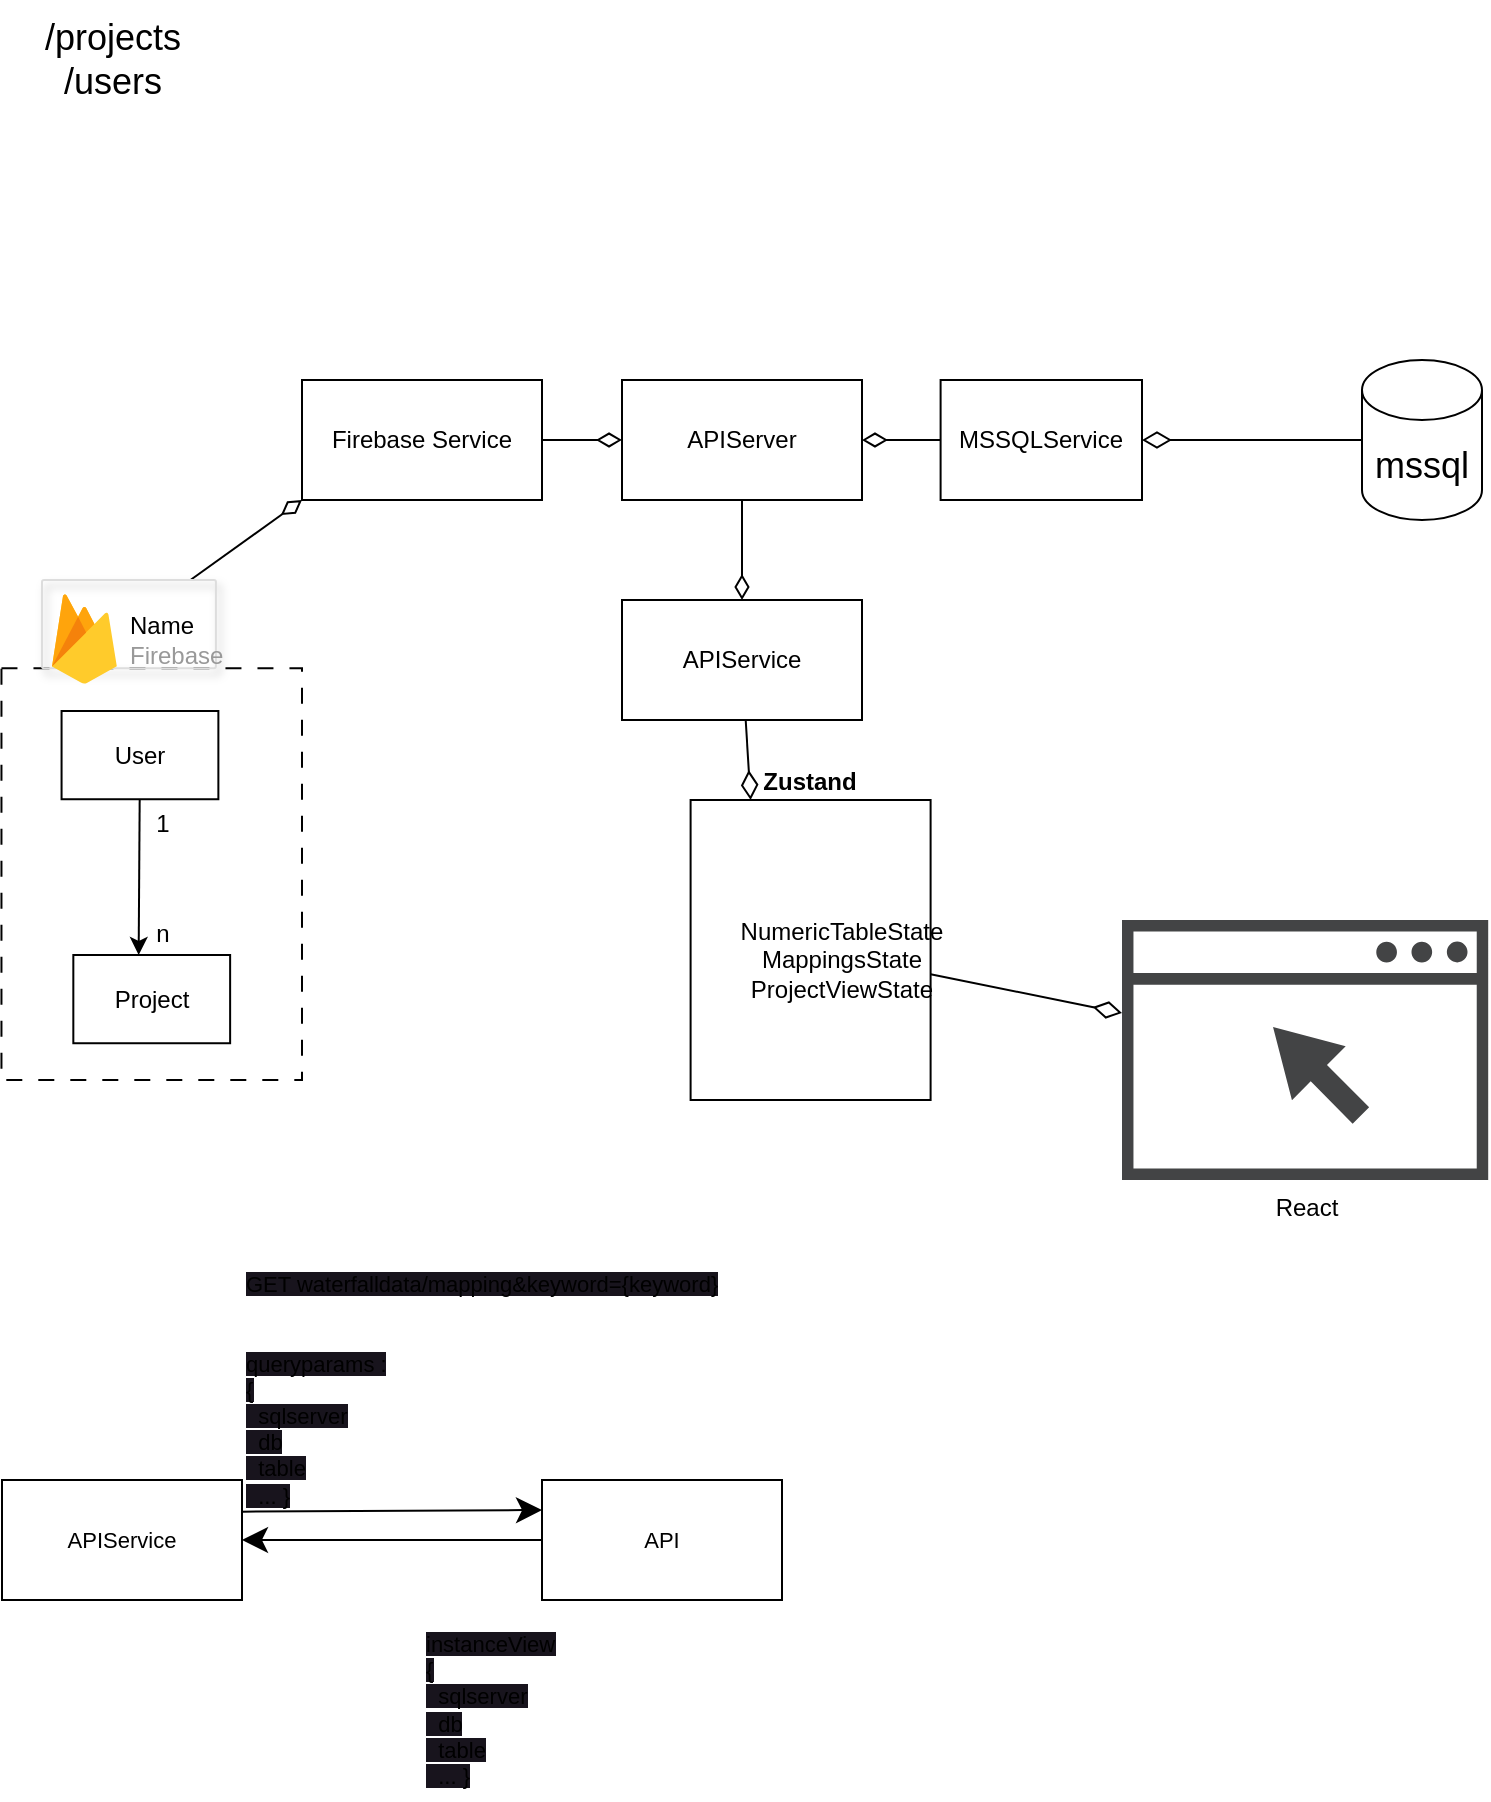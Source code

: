 <mxfile>
    <diagram id="D1mlLG5Sx-8I2V5R6X5T" name="Page-1">
        <mxGraphModel dx="979" dy="853" grid="1" gridSize="10" guides="1" tooltips="1" connect="1" arrows="1" fold="1" page="1" pageScale="1" pageWidth="850" pageHeight="1100" math="0" shadow="0">
            <root>
                <mxCell id="0"/>
                <mxCell id="1" parent="0"/>
                <mxCell id="31" value="/projects&lt;br style=&quot;font-size: 18px;&quot;&gt;/users" style="text;html=1;align=center;verticalAlign=middle;resizable=0;points=[];autosize=1;strokeColor=none;fillColor=none;fontSize=18;fontFamily=Helvetica;fontColor=default;" parent="1" vertex="1">
                    <mxGeometry x="100" y="10" width="90" height="60" as="geometry"/>
                </mxCell>
                <mxCell id="58" style="edgeStyle=none;html=1;entryX=1;entryY=0.5;entryDx=0;entryDy=0;fontFamily=Helvetica;fontSize=12;fontColor=default;endArrow=diamondThin;endFill=0;startSize=12;endSize=12;" parent="1" source="32" target="54" edge="1">
                    <mxGeometry relative="1" as="geometry"/>
                </mxCell>
                <mxCell id="32" value="mssql" style="shape=cylinder3;whiteSpace=wrap;html=1;boundedLbl=1;backgroundOutline=1;size=15;strokeColor=default;fontFamily=Helvetica;fontSize=18;fontColor=default;fillColor=none;" parent="1" vertex="1">
                    <mxGeometry x="770" y="190" width="60" height="80" as="geometry"/>
                </mxCell>
                <mxCell id="44" value="NumericTableState&lt;br&gt;MappingsState&lt;br&gt;ProjectViewState" style="ellipse;whiteSpace=wrap;html=1;strokeColor=none;fontFamily=Helvetica;fontSize=12;fontColor=default;fillColor=none;" parent="1" vertex="1">
                    <mxGeometry x="445" y="480" width="130" height="20" as="geometry"/>
                </mxCell>
                <mxCell id="72" style="edgeStyle=none;html=1;fontFamily=Helvetica;fontSize=12;fontColor=default;endArrow=diamondThin;endFill=0;startSize=12;endSize=12;" parent="1" source="50" target="71" edge="1">
                    <mxGeometry relative="1" as="geometry"/>
                </mxCell>
                <mxCell id="50" value="&lt;b&gt;Zustand&lt;/b&gt;" style="whiteSpace=wrap;html=1;strokeColor=default;fontFamily=Helvetica;fontSize=12;fontColor=default;fillColor=none;labelPosition=center;verticalLabelPosition=top;align=center;verticalAlign=bottom;" parent="1" vertex="1">
                    <mxGeometry x="434.3" y="410" width="120" height="150" as="geometry"/>
                </mxCell>
                <mxCell id="57" style="edgeStyle=none;html=1;entryX=0.25;entryY=0;entryDx=0;entryDy=0;fontFamily=Helvetica;fontSize=12;fontColor=default;endArrow=diamondThin;endFill=0;endSize=12;startSize=12;" parent="1" source="51" target="50" edge="1">
                    <mxGeometry relative="1" as="geometry"/>
                </mxCell>
                <mxCell id="51" value="APIService" style="whiteSpace=wrap;html=1;strokeColor=default;fontFamily=Helvetica;fontSize=12;fontColor=default;fillColor=none;" parent="1" vertex="1">
                    <mxGeometry x="400" y="310" width="120" height="60" as="geometry"/>
                </mxCell>
                <mxCell id="106" style="edgeStyle=none;html=1;entryX=1;entryY=0.5;entryDx=0;entryDy=0;endArrow=diamondThin;endFill=0;strokeWidth=1;endSize=10;" edge="1" parent="1" source="54" target="76">
                    <mxGeometry relative="1" as="geometry"/>
                </mxCell>
                <mxCell id="54" value="MSSQLService" style="whiteSpace=wrap;html=1;strokeColor=default;fontFamily=Helvetica;fontSize=12;fontColor=default;fillColor=none;" parent="1" vertex="1">
                    <mxGeometry x="559.3" y="200" width="100.7" height="60" as="geometry"/>
                </mxCell>
                <mxCell id="71" value="React" style="sketch=0;pointerEvents=1;shadow=0;dashed=0;html=1;strokeColor=none;fillColor=#434445;aspect=fixed;labelPosition=center;verticalLabelPosition=bottom;verticalAlign=top;align=center;outlineConnect=0;shape=mxgraph.vvd.web_browser;fontFamily=Helvetica;fontSize=12;fontColor=default;" parent="1" vertex="1">
                    <mxGeometry x="650" y="470" width="183.1" height="130" as="geometry"/>
                </mxCell>
                <mxCell id="25" value="" style="group" parent="1" vertex="1" connectable="0">
                    <mxGeometry x="119.13" y="362.5" width="120.87" height="187.5" as="geometry"/>
                </mxCell>
                <mxCell id="12" style="edgeStyle=none;html=1;" parent="25" source="11" edge="1">
                    <mxGeometry relative="1" as="geometry">
                        <mxPoint x="39.201" y="125.0" as="targetPoint"/>
                    </mxGeometry>
                </mxCell>
                <mxCell id="11" value="User" style="whiteSpace=wrap;html=1;" parent="25" vertex="1">
                    <mxGeometry x="0.653" y="3" width="78.402" height="44.118" as="geometry"/>
                </mxCell>
                <mxCell id="14" value="Project" style="whiteSpace=wrap;html=1;" parent="25" vertex="1">
                    <mxGeometry x="6.534" y="125.0" width="78.402" height="44.118" as="geometry"/>
                </mxCell>
                <mxCell id="17" value="n" style="text;html=1;align=center;verticalAlign=middle;resizable=0;points=[];autosize=1;strokeColor=none;fillColor=none;" parent="25" vertex="1">
                    <mxGeometry x="35.934" y="99.265" width="30" height="30" as="geometry"/>
                </mxCell>
                <mxCell id="18" value="1" style="text;html=1;align=center;verticalAlign=middle;resizable=0;points=[];autosize=1;strokeColor=none;fillColor=none;" parent="25" vertex="1">
                    <mxGeometry x="35.934" y="44.118" width="30" height="30" as="geometry"/>
                </mxCell>
                <mxCell id="27" value="" style="whiteSpace=wrap;html=1;dashed=1;dashPattern=8 8;fillColor=none;labelPosition=center;verticalLabelPosition=top;align=center;verticalAlign=bottom;" parent="25" vertex="1">
                    <mxGeometry x="-29.401" y="-18.382" width="150.271" height="205.882" as="geometry"/>
                </mxCell>
                <mxCell id="83" style="edgeStyle=none;html=1;entryX=0;entryY=1;entryDx=0;entryDy=0;endArrow=diamondThin;endFill=0;endSize=10;" parent="1" source="34" target="80" edge="1">
                    <mxGeometry relative="1" as="geometry"/>
                </mxCell>
                <mxCell id="34" value="" style="strokeColor=#dddddd;shadow=1;strokeWidth=1;rounded=1;absoluteArcSize=1;arcSize=2;fontFamily=Helvetica;fontSize=18;fontColor=default;fillColor=none;html=1;" parent="1" vertex="1">
                    <mxGeometry x="110" y="300" width="86.96" height="44.12" as="geometry"/>
                </mxCell>
                <mxCell id="35" value="&lt;font color=&quot;#000000&quot;&gt;Name&lt;/font&gt;&lt;br&gt;Firebase" style="sketch=0;dashed=0;connectable=0;html=1;fillColor=#5184F3;strokeColor=none;shape=mxgraph.gcp2.firebase;part=1;labelPosition=right;verticalLabelPosition=middle;align=left;verticalAlign=middle;spacingLeft=5;fontColor=#999999;fontSize=12;fontFamily=Helvetica;" parent="34" vertex="1">
                    <mxGeometry width="32.4" height="45" relative="1" as="geometry">
                        <mxPoint x="5" y="7" as="offset"/>
                    </mxGeometry>
                </mxCell>
                <mxCell id="85" style="edgeStyle=none;html=1;entryX=0.5;entryY=0;entryDx=0;entryDy=0;endArrow=diamondThin;endFill=0;endSize=10;" parent="1" source="76" target="51" edge="1">
                    <mxGeometry relative="1" as="geometry"/>
                </mxCell>
                <mxCell id="76" value="APIServer" style="whiteSpace=wrap;html=1;" parent="1" vertex="1">
                    <mxGeometry x="400" y="200" width="120" height="60" as="geometry"/>
                </mxCell>
                <mxCell id="108" style="edgeStyle=none;shape=connector;rounded=1;html=1;entryX=0;entryY=0.5;entryDx=0;entryDy=0;labelBackgroundColor=default;strokeColor=default;strokeWidth=1;fontFamily=Helvetica;fontSize=11;fontColor=default;endArrow=diamondThin;endFill=0;endSize=10;" edge="1" parent="1" source="80" target="76">
                    <mxGeometry relative="1" as="geometry"/>
                </mxCell>
                <mxCell id="80" value="Firebase Service" style="whiteSpace=wrap;html=1;strokeColor=default;fontFamily=Helvetica;fontSize=12;fontColor=default;fillColor=none;" parent="1" vertex="1">
                    <mxGeometry x="240" y="200" width="120" height="60" as="geometry"/>
                </mxCell>
                <mxCell id="121" style="edgeStyle=none;shape=connector;rounded=1;html=1;entryX=0;entryY=0.25;entryDx=0;entryDy=0;labelBackgroundColor=default;strokeColor=default;strokeWidth=1;fontFamily=Helvetica;fontSize=11;fontColor=default;startArrow=none;startFill=0;endArrow=classic;endFill=1;startSize=10;endSize=10;exitX=0;exitY=0.968;exitDx=0;exitDy=0;exitPerimeter=0;" edge="1" parent="1" source="117" target="112">
                    <mxGeometry relative="1" as="geometry"/>
                </mxCell>
                <mxCell id="110" value="APIService" style="whiteSpace=wrap;html=1;fontFamily=Helvetica;fontSize=11;fontColor=default;" vertex="1" parent="1">
                    <mxGeometry x="90" y="750" width="120" height="60" as="geometry"/>
                </mxCell>
                <mxCell id="122" style="edgeStyle=none;shape=connector;rounded=1;html=1;entryX=1;entryY=0.5;entryDx=0;entryDy=0;labelBackgroundColor=default;strokeColor=default;strokeWidth=1;fontFamily=Helvetica;fontSize=11;fontColor=default;startArrow=none;startFill=0;endArrow=classic;endFill=1;startSize=10;endSize=10;" edge="1" parent="1" source="112" target="110">
                    <mxGeometry relative="1" as="geometry"/>
                </mxCell>
                <mxCell id="112" value="API" style="whiteSpace=wrap;html=1;fontFamily=Helvetica;fontSize=11;fontColor=default;" vertex="1" parent="1">
                    <mxGeometry x="360" y="750" width="120" height="60" as="geometry"/>
                </mxCell>
                <mxCell id="117" value="&lt;span style=&quot;background-color: rgb(24, 20, 29);&quot;&gt;GET waterfalldata/mapping&amp;amp;keyword={keyword}&lt;br&gt;&lt;br&gt;&lt;/span&gt;&lt;br style=&quot;&quot;&gt;&lt;span style=&quot;background-color: rgb(24, 20, 29);&quot;&gt;queryparams :&lt;br&gt;{&lt;/span&gt;&lt;br style=&quot;&quot;&gt;&lt;span style=&quot;background-color: rgb(24, 20, 29);&quot;&gt;&amp;nbsp; sqlserver&lt;/span&gt;&lt;br style=&quot;&quot;&gt;&lt;span style=&quot;background-color: rgb(24, 20, 29);&quot;&gt;&amp;nbsp; db&lt;/span&gt;&lt;br style=&quot;&quot;&gt;&lt;span style=&quot;background-color: rgb(24, 20, 29);&quot;&gt;&amp;nbsp; table&lt;/span&gt;&lt;br style=&quot;&quot;&gt;&lt;span style=&quot;background-color: rgb(24, 20, 29);&quot;&gt;&amp;nbsp; ... }&lt;/span&gt;" style="text;html=1;align=left;verticalAlign=middle;resizable=0;points=[];autosize=1;strokeColor=none;fillColor=none;fontSize=11;fontFamily=Helvetica;fontColor=default;" vertex="1" parent="1">
                    <mxGeometry x="210" y="640" width="260" height="130" as="geometry"/>
                </mxCell>
                <mxCell id="120" value="&lt;span style=&quot;background-color: rgb(24, 20, 29);&quot;&gt;instanceView&lt;/span&gt;&lt;br style=&quot;&quot;&gt;&lt;span style=&quot;background-color: rgb(24, 20, 29);&quot;&gt;{&lt;/span&gt;&lt;br style=&quot;&quot;&gt;&lt;span style=&quot;background-color: rgb(24, 20, 29);&quot;&gt;&amp;nbsp; sqlserver&lt;/span&gt;&lt;br style=&quot;&quot;&gt;&lt;span style=&quot;background-color: rgb(24, 20, 29);&quot;&gt;&amp;nbsp; db&lt;/span&gt;&lt;br style=&quot;&quot;&gt;&lt;span style=&quot;background-color: rgb(24, 20, 29);&quot;&gt;&amp;nbsp; table&lt;/span&gt;&lt;br style=&quot;&quot;&gt;&lt;span style=&quot;background-color: rgb(24, 20, 29);&quot;&gt;&amp;nbsp; ... }&lt;/span&gt;" style="text;html=1;align=left;verticalAlign=middle;resizable=0;points=[];autosize=1;strokeColor=none;fillColor=none;fontSize=11;fontFamily=Helvetica;fontColor=default;" vertex="1" parent="1">
                    <mxGeometry x="300" y="820" width="90" height="90" as="geometry"/>
                </mxCell>
            </root>
        </mxGraphModel>
    </diagram>
</mxfile>